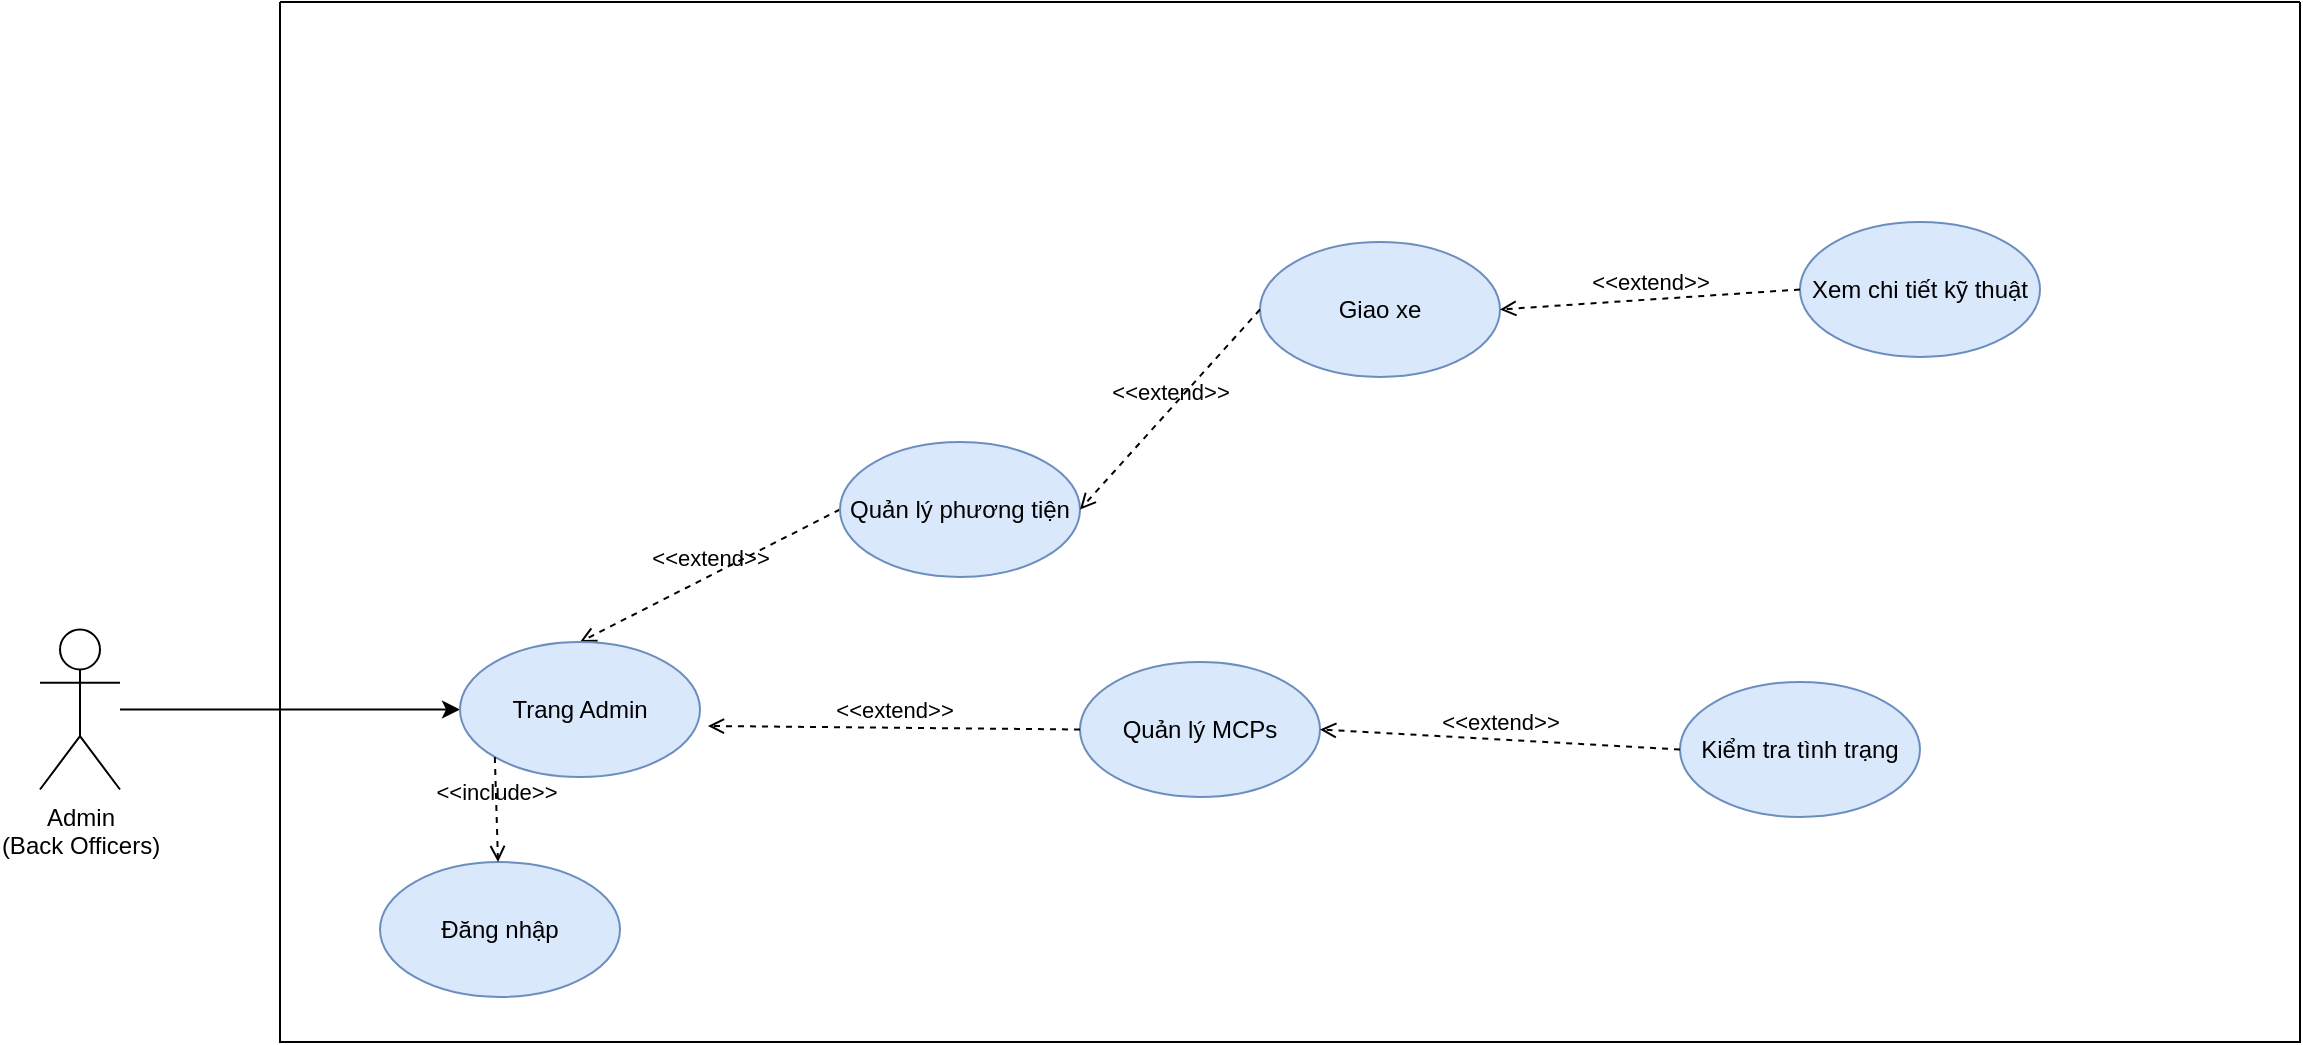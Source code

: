 <mxfile version="20.4.0" type="github">
  <diagram id="1NlrqmPQtSfT7t5A2JpJ" name="Page-1">
    <mxGraphModel dx="2062" dy="1122" grid="1" gridSize="10" guides="1" tooltips="1" connect="1" arrows="1" fold="1" page="1" pageScale="1" pageWidth="850" pageHeight="1100" math="0" shadow="0">
      <root>
        <mxCell id="0" />
        <mxCell id="1" parent="0" />
        <mxCell id="sFCo0kN8OgBMSaUkiHHt-24" style="edgeStyle=orthogonalEdgeStyle;rounded=0;orthogonalLoop=1;jettySize=auto;html=1;entryX=0;entryY=0.5;entryDx=0;entryDy=0;" parent="1" source="sFCo0kN8OgBMSaUkiHHt-5" target="BWqRWmLehjESfVyrbaG5-1" edge="1">
          <mxGeometry relative="1" as="geometry" />
        </mxCell>
        <mxCell id="sFCo0kN8OgBMSaUkiHHt-5" value="Admin&lt;br&gt;(Back Officers)" style="shape=umlActor;verticalLabelPosition=bottom;verticalAlign=top;html=1;" parent="1" vertex="1">
          <mxGeometry x="40" y="313.75" width="40" height="80" as="geometry" />
        </mxCell>
        <mxCell id="sFCo0kN8OgBMSaUkiHHt-10" value="" style="swimlane;startSize=0;" parent="1" vertex="1">
          <mxGeometry x="160" width="1010" height="520" as="geometry" />
        </mxCell>
        <mxCell id="sFCo0kN8OgBMSaUkiHHt-11" value="Đăng nhập" style="ellipse;whiteSpace=wrap;html=1;fillColor=#dae8fc;strokeColor=#6c8ebf;" parent="sFCo0kN8OgBMSaUkiHHt-10" vertex="1">
          <mxGeometry x="50" y="430" width="120" height="67.5" as="geometry" />
        </mxCell>
        <mxCell id="sFCo0kN8OgBMSaUkiHHt-33" value="Xem chi tiết kỹ thuật" style="ellipse;whiteSpace=wrap;html=1;fillColor=#dae8fc;strokeColor=#6c8ebf;" parent="sFCo0kN8OgBMSaUkiHHt-10" vertex="1">
          <mxGeometry x="760" y="110" width="120" height="67.5" as="geometry" />
        </mxCell>
        <mxCell id="sFCo0kN8OgBMSaUkiHHt-32" value="Giao xe" style="ellipse;whiteSpace=wrap;html=1;fillColor=#dae8fc;strokeColor=#6c8ebf;" parent="sFCo0kN8OgBMSaUkiHHt-10" vertex="1">
          <mxGeometry x="490" y="120" width="120" height="67.5" as="geometry" />
        </mxCell>
        <mxCell id="sFCo0kN8OgBMSaUkiHHt-30" value="Quản lý MCPs" style="ellipse;whiteSpace=wrap;html=1;fillColor=#dae8fc;strokeColor=#6c8ebf;" parent="sFCo0kN8OgBMSaUkiHHt-10" vertex="1">
          <mxGeometry x="400" y="330" width="120" height="67.5" as="geometry" />
        </mxCell>
        <mxCell id="sFCo0kN8OgBMSaUkiHHt-38" value="Kiểm tra tình trạng" style="ellipse;whiteSpace=wrap;html=1;fillColor=#dae8fc;strokeColor=#6c8ebf;" parent="sFCo0kN8OgBMSaUkiHHt-10" vertex="1">
          <mxGeometry x="700" y="340" width="120" height="67.5" as="geometry" />
        </mxCell>
        <mxCell id="sFCo0kN8OgBMSaUkiHHt-41" value="&amp;lt;&amp;lt;extend&amp;gt;&amp;gt;" style="html=1;verticalAlign=bottom;labelBackgroundColor=none;endArrow=open;endFill=0;dashed=1;exitX=0;exitY=0.5;exitDx=0;exitDy=0;entryX=0.5;entryY=0;entryDx=0;entryDy=0;" parent="sFCo0kN8OgBMSaUkiHHt-10" source="sFCo0kN8OgBMSaUkiHHt-26" target="BWqRWmLehjESfVyrbaG5-1" edge="1">
          <mxGeometry width="160" relative="1" as="geometry">
            <mxPoint x="280.0" y="386.25" as="sourcePoint" />
            <mxPoint x="190" y="550" as="targetPoint" />
          </mxGeometry>
        </mxCell>
        <mxCell id="sFCo0kN8OgBMSaUkiHHt-42" value="&amp;lt;&amp;lt;extend&amp;gt;&amp;gt;" style="html=1;verticalAlign=bottom;labelBackgroundColor=none;endArrow=open;endFill=0;dashed=1;exitX=0;exitY=0.5;exitDx=0;exitDy=0;entryX=1.033;entryY=0.622;entryDx=0;entryDy=0;entryPerimeter=0;" parent="sFCo0kN8OgBMSaUkiHHt-10" source="sFCo0kN8OgBMSaUkiHHt-30" target="BWqRWmLehjESfVyrbaG5-1" edge="1">
          <mxGeometry width="160" relative="1" as="geometry">
            <mxPoint x="290.0" y="396.25" as="sourcePoint" />
            <mxPoint x="184.4" y="529.167" as="targetPoint" />
          </mxGeometry>
        </mxCell>
        <mxCell id="sFCo0kN8OgBMSaUkiHHt-46" value="&amp;lt;&amp;lt;extend&amp;gt;&amp;gt;" style="html=1;verticalAlign=bottom;labelBackgroundColor=none;endArrow=open;endFill=0;dashed=1;exitX=0;exitY=0.5;exitDx=0;exitDy=0;entryX=1;entryY=0.5;entryDx=0;entryDy=0;" parent="sFCo0kN8OgBMSaUkiHHt-10" source="sFCo0kN8OgBMSaUkiHHt-33" target="sFCo0kN8OgBMSaUkiHHt-32" edge="1">
          <mxGeometry width="160" relative="1" as="geometry">
            <mxPoint x="470.0" y="303.75" as="sourcePoint" />
            <mxPoint x="400.0" y="386.25" as="targetPoint" />
          </mxGeometry>
        </mxCell>
        <mxCell id="sFCo0kN8OgBMSaUkiHHt-47" value="&amp;lt;&amp;lt;extend&amp;gt;&amp;gt;" style="html=1;verticalAlign=bottom;labelBackgroundColor=none;endArrow=open;endFill=0;dashed=1;exitX=0;exitY=0.5;exitDx=0;exitDy=0;entryX=1;entryY=0.5;entryDx=0;entryDy=0;" parent="sFCo0kN8OgBMSaUkiHHt-10" source="sFCo0kN8OgBMSaUkiHHt-38" target="sFCo0kN8OgBMSaUkiHHt-30" edge="1">
          <mxGeometry width="160" relative="1" as="geometry">
            <mxPoint x="480.0" y="313.75" as="sourcePoint" />
            <mxPoint x="410.0" y="396.25" as="targetPoint" />
          </mxGeometry>
        </mxCell>
        <mxCell id="BWqRWmLehjESfVyrbaG5-1" value="Trang Admin" style="ellipse;whiteSpace=wrap;html=1;fillColor=#dae8fc;strokeColor=#6c8ebf;" parent="sFCo0kN8OgBMSaUkiHHt-10" vertex="1">
          <mxGeometry x="90" y="320" width="120" height="67.5" as="geometry" />
        </mxCell>
        <mxCell id="BWqRWmLehjESfVyrbaG5-2" value="&amp;lt;&amp;lt;include&amp;gt;&amp;gt;" style="html=1;verticalAlign=bottom;labelBackgroundColor=none;endArrow=open;endFill=0;dashed=1;exitX=0;exitY=1;exitDx=0;exitDy=0;" parent="sFCo0kN8OgBMSaUkiHHt-10" source="BWqRWmLehjESfVyrbaG5-1" target="sFCo0kN8OgBMSaUkiHHt-11" edge="1">
          <mxGeometry width="160" relative="1" as="geometry">
            <mxPoint x="410" y="420" as="sourcePoint" />
            <mxPoint x="570" y="420" as="targetPoint" />
          </mxGeometry>
        </mxCell>
        <mxCell id="sFCo0kN8OgBMSaUkiHHt-26" value="&lt;div&gt;&lt;span&gt;Quản lý phương tiện&lt;/span&gt;&lt;/div&gt;" style="ellipse;whiteSpace=wrap;html=1;align=center;fillColor=#dae8fc;strokeColor=#6c8ebf;" parent="sFCo0kN8OgBMSaUkiHHt-10" vertex="1">
          <mxGeometry x="280" y="220" width="120" height="67.5" as="geometry" />
        </mxCell>
        <mxCell id="Wi0kVsBPfGHZ9OZvDGAV-3" value="&amp;lt;&amp;lt;extend&amp;gt;&amp;gt;" style="html=1;verticalAlign=bottom;labelBackgroundColor=none;endArrow=open;endFill=0;dashed=1;exitX=0;exitY=0.5;exitDx=0;exitDy=0;entryX=1;entryY=0.5;entryDx=0;entryDy=0;" parent="sFCo0kN8OgBMSaUkiHHt-10" source="sFCo0kN8OgBMSaUkiHHt-32" target="sFCo0kN8OgBMSaUkiHHt-26" edge="1">
          <mxGeometry width="160" relative="1" as="geometry">
            <mxPoint x="670" y="243.75" as="sourcePoint" />
            <mxPoint x="510" y="176.25" as="targetPoint" />
          </mxGeometry>
        </mxCell>
      </root>
    </mxGraphModel>
  </diagram>
</mxfile>
